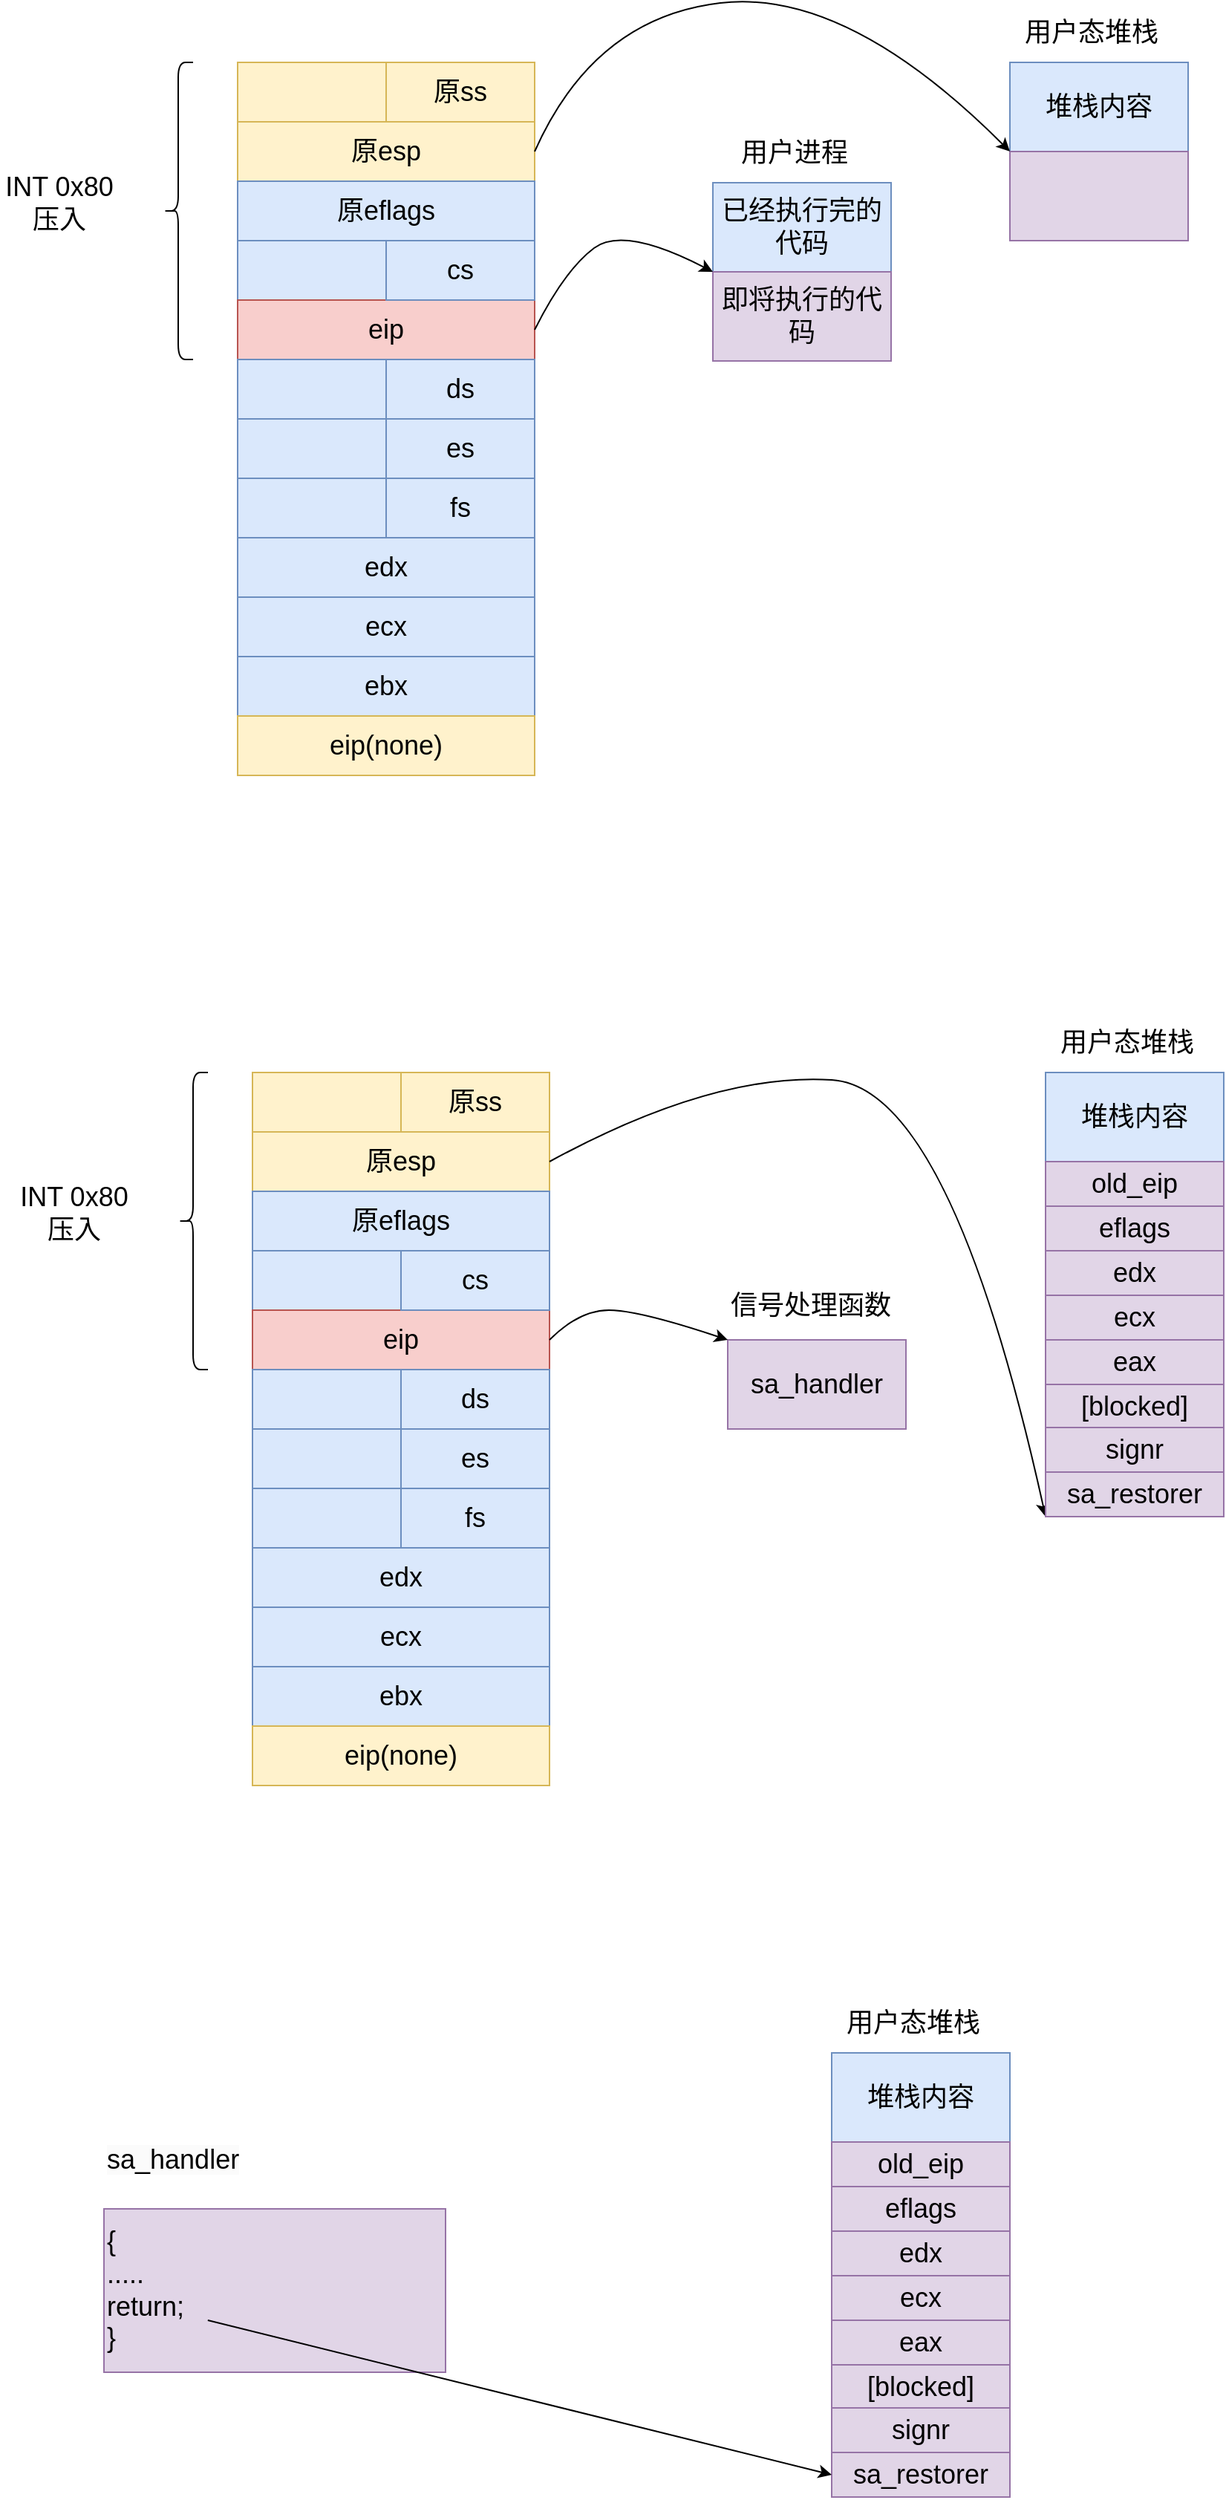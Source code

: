 <mxfile version="20.8.16" type="device"><diagram name="第 1 页" id="8UMI5wfGpU9yhUyudxRB"><mxGraphModel dx="1367" dy="840" grid="1" gridSize="10" guides="1" tooltips="1" connect="1" arrows="1" fold="1" page="1" pageScale="1" pageWidth="827" pageHeight="1169" math="0" shadow="0"><root><mxCell id="0"/><mxCell id="1" parent="0"/><mxCell id="Ko70cHAh3hERmwU0dGHc-2" value="" style="rounded=0;whiteSpace=wrap;html=1;fillColor=#fff2cc;strokeColor=#d6b656;" vertex="1" parent="1"><mxGeometry x="160" y="120" width="100" height="40" as="geometry"/></mxCell><mxCell id="Ko70cHAh3hERmwU0dGHc-3" value="&lt;font style=&quot;font-size: 18px;&quot;&gt;原ss&lt;/font&gt;" style="rounded=0;whiteSpace=wrap;html=1;fillColor=#fff2cc;strokeColor=#d6b656;" vertex="1" parent="1"><mxGeometry x="260" y="120" width="100" height="40" as="geometry"/></mxCell><mxCell id="Ko70cHAh3hERmwU0dGHc-4" value="&lt;font style=&quot;font-size: 18px;&quot;&gt;原esp&lt;/font&gt;" style="rounded=0;whiteSpace=wrap;html=1;fillColor=#fff2cc;strokeColor=#d6b656;" vertex="1" parent="1"><mxGeometry x="160" y="160" width="200" height="40" as="geometry"/></mxCell><mxCell id="Ko70cHAh3hERmwU0dGHc-5" value="&lt;font style=&quot;font-size: 18px;&quot;&gt;原eflags&lt;/font&gt;" style="rounded=0;whiteSpace=wrap;html=1;fillColor=#dae8fc;strokeColor=#6c8ebf;" vertex="1" parent="1"><mxGeometry x="160" y="200" width="200" height="40" as="geometry"/></mxCell><mxCell id="Ko70cHAh3hERmwU0dGHc-6" value="" style="rounded=0;whiteSpace=wrap;html=1;fillColor=#dae8fc;strokeColor=#6c8ebf;" vertex="1" parent="1"><mxGeometry x="160" y="240" width="100" height="40" as="geometry"/></mxCell><mxCell id="Ko70cHAh3hERmwU0dGHc-8" value="&lt;font style=&quot;font-size: 18px;&quot;&gt;cs&lt;/font&gt;" style="rounded=0;whiteSpace=wrap;html=1;fillColor=#fff2cc;strokeColor=#d6b656;" vertex="1" parent="1"><mxGeometry x="260" y="240" width="100" height="40" as="geometry"/></mxCell><mxCell id="Ko70cHAh3hERmwU0dGHc-9" value="&lt;font style=&quot;font-size: 18px;&quot;&gt;eip&lt;/font&gt;" style="rounded=0;whiteSpace=wrap;html=1;fillColor=#f8cecc;strokeColor=#b85450;" vertex="1" parent="1"><mxGeometry x="160" y="280" width="200" height="40" as="geometry"/></mxCell><mxCell id="Ko70cHAh3hERmwU0dGHc-10" value="&lt;font style=&quot;font-size: 18px;&quot;&gt;cs&lt;/font&gt;" style="rounded=0;whiteSpace=wrap;html=1;fillColor=#dae8fc;strokeColor=#6c8ebf;" vertex="1" parent="1"><mxGeometry x="260" y="240" width="100" height="40" as="geometry"/></mxCell><mxCell id="Ko70cHAh3hERmwU0dGHc-11" value="" style="rounded=0;whiteSpace=wrap;html=1;fillColor=#dae8fc;strokeColor=#6c8ebf;" vertex="1" parent="1"><mxGeometry x="160" y="320" width="100" height="40" as="geometry"/></mxCell><mxCell id="Ko70cHAh3hERmwU0dGHc-12" value="&lt;font style=&quot;font-size: 18px;&quot;&gt;ds&lt;/font&gt;" style="rounded=0;whiteSpace=wrap;html=1;fillColor=#dae8fc;strokeColor=#6c8ebf;" vertex="1" parent="1"><mxGeometry x="260" y="320" width="100" height="40" as="geometry"/></mxCell><mxCell id="Ko70cHAh3hERmwU0dGHc-13" value="" style="rounded=0;whiteSpace=wrap;html=1;fillColor=#dae8fc;strokeColor=#6c8ebf;" vertex="1" parent="1"><mxGeometry x="160" y="360" width="100" height="40" as="geometry"/></mxCell><mxCell id="Ko70cHAh3hERmwU0dGHc-14" value="&lt;font style=&quot;font-size: 18px;&quot;&gt;es&lt;/font&gt;" style="rounded=0;whiteSpace=wrap;html=1;fillColor=#dae8fc;strokeColor=#6c8ebf;" vertex="1" parent="1"><mxGeometry x="260" y="360" width="100" height="40" as="geometry"/></mxCell><mxCell id="Ko70cHAh3hERmwU0dGHc-15" value="" style="rounded=0;whiteSpace=wrap;html=1;fillColor=#dae8fc;strokeColor=#6c8ebf;" vertex="1" parent="1"><mxGeometry x="160" y="400" width="100" height="40" as="geometry"/></mxCell><mxCell id="Ko70cHAh3hERmwU0dGHc-16" value="&lt;font style=&quot;font-size: 18px;&quot;&gt;fs&lt;/font&gt;" style="rounded=0;whiteSpace=wrap;html=1;fillColor=#dae8fc;strokeColor=#6c8ebf;" vertex="1" parent="1"><mxGeometry x="260" y="400" width="100" height="40" as="geometry"/></mxCell><mxCell id="Ko70cHAh3hERmwU0dGHc-17" value="&lt;font style=&quot;font-size: 18px;&quot;&gt;edx&lt;/font&gt;" style="rounded=0;whiteSpace=wrap;html=1;fillColor=#dae8fc;strokeColor=#6c8ebf;" vertex="1" parent="1"><mxGeometry x="160" y="440" width="200" height="40" as="geometry"/></mxCell><mxCell id="Ko70cHAh3hERmwU0dGHc-18" value="&lt;font style=&quot;font-size: 18px;&quot;&gt;ecx&lt;/font&gt;" style="rounded=0;whiteSpace=wrap;html=1;fillColor=#dae8fc;strokeColor=#6c8ebf;" vertex="1" parent="1"><mxGeometry x="160" y="480" width="200" height="40" as="geometry"/></mxCell><mxCell id="Ko70cHAh3hERmwU0dGHc-19" value="&lt;font style=&quot;font-size: 18px;&quot;&gt;ebx&lt;/font&gt;" style="rounded=0;whiteSpace=wrap;html=1;fillColor=#dae8fc;strokeColor=#6c8ebf;" vertex="1" parent="1"><mxGeometry x="160" y="520" width="200" height="40" as="geometry"/></mxCell><mxCell id="Ko70cHAh3hERmwU0dGHc-20" value="&lt;font style=&quot;font-size: 18px;&quot;&gt;eip(none)&lt;/font&gt;" style="rounded=0;whiteSpace=wrap;html=1;fillColor=#fff2cc;strokeColor=#d6b656;" vertex="1" parent="1"><mxGeometry x="160" y="560" width="200" height="40" as="geometry"/></mxCell><mxCell id="Ko70cHAh3hERmwU0dGHc-22" value="已经执行完的代码" style="rounded=0;whiteSpace=wrap;html=1;fontSize=18;fillColor=#dae8fc;strokeColor=#6c8ebf;" vertex="1" parent="1"><mxGeometry x="480" y="201" width="120" height="60" as="geometry"/></mxCell><mxCell id="Ko70cHAh3hERmwU0dGHc-23" value="即将执行的代码" style="rounded=0;whiteSpace=wrap;html=1;fontSize=18;fillColor=#e1d5e7;strokeColor=#9673a6;" vertex="1" parent="1"><mxGeometry x="480" y="261" width="120" height="60" as="geometry"/></mxCell><mxCell id="Ko70cHAh3hERmwU0dGHc-25" value="用户进程" style="text;strokeColor=none;align=center;fillColor=none;html=1;verticalAlign=middle;whiteSpace=wrap;rounded=0;fontSize=18;" vertex="1" parent="1"><mxGeometry x="480" y="166" width="110" height="30" as="geometry"/></mxCell><mxCell id="Ko70cHAh3hERmwU0dGHc-26" value="" style="curved=1;endArrow=classic;html=1;rounded=0;fontSize=18;exitX=1;exitY=0.5;exitDx=0;exitDy=0;entryX=0;entryY=0;entryDx=0;entryDy=0;" edge="1" parent="1" source="Ko70cHAh3hERmwU0dGHc-9" target="Ko70cHAh3hERmwU0dGHc-23"><mxGeometry width="50" height="50" relative="1" as="geometry"><mxPoint x="430" y="350" as="sourcePoint"/><mxPoint x="480" y="300" as="targetPoint"/><Array as="points"><mxPoint x="380" y="260"/><mxPoint x="420" y="230"/></Array></mxGeometry></mxCell><mxCell id="Ko70cHAh3hERmwU0dGHc-27" value="" style="shape=curlyBracket;whiteSpace=wrap;html=1;rounded=1;labelPosition=left;verticalLabelPosition=middle;align=right;verticalAlign=middle;fontSize=18;" vertex="1" parent="1"><mxGeometry x="110" y="120" width="20" height="200" as="geometry"/></mxCell><mxCell id="Ko70cHAh3hERmwU0dGHc-28" value="堆栈内容" style="rounded=0;whiteSpace=wrap;html=1;fontSize=18;fillColor=#dae8fc;strokeColor=#6c8ebf;" vertex="1" parent="1"><mxGeometry x="680" y="120" width="120" height="60" as="geometry"/></mxCell><mxCell id="Ko70cHAh3hERmwU0dGHc-29" value="" style="rounded=0;whiteSpace=wrap;html=1;fontSize=18;fillColor=#e1d5e7;strokeColor=#9673a6;" vertex="1" parent="1"><mxGeometry x="680" y="180" width="120" height="60" as="geometry"/></mxCell><mxCell id="Ko70cHAh3hERmwU0dGHc-30" value="用户态堆栈" style="text;strokeColor=none;align=center;fillColor=none;html=1;verticalAlign=middle;whiteSpace=wrap;rounded=0;fontSize=18;" vertex="1" parent="1"><mxGeometry x="680" y="85" width="110" height="30" as="geometry"/></mxCell><mxCell id="Ko70cHAh3hERmwU0dGHc-31" value="" style="curved=1;endArrow=classic;html=1;rounded=0;fontSize=18;exitX=1;exitY=0.5;exitDx=0;exitDy=0;entryX=0;entryY=1;entryDx=0;entryDy=0;" edge="1" parent="1" source="Ko70cHAh3hERmwU0dGHc-4" target="Ko70cHAh3hERmwU0dGHc-28"><mxGeometry width="50" height="50" relative="1" as="geometry"><mxPoint x="400" y="140" as="sourcePoint"/><mxPoint x="450" y="90" as="targetPoint"/><Array as="points"><mxPoint x="400" y="90"/><mxPoint x="570" y="70"/></Array></mxGeometry></mxCell><mxCell id="Ko70cHAh3hERmwU0dGHc-32" value="INT 0x80压入" style="text;strokeColor=none;align=center;fillColor=none;html=1;verticalAlign=middle;whiteSpace=wrap;rounded=0;fontSize=18;" vertex="1" parent="1"><mxGeometry y="200" width="80" height="30" as="geometry"/></mxCell><mxCell id="Ko70cHAh3hERmwU0dGHc-33" value="" style="rounded=0;whiteSpace=wrap;html=1;fillColor=#fff2cc;strokeColor=#d6b656;" vertex="1" parent="1"><mxGeometry x="170" y="800" width="100" height="40" as="geometry"/></mxCell><mxCell id="Ko70cHAh3hERmwU0dGHc-34" value="&lt;font style=&quot;font-size: 18px;&quot;&gt;原ss&lt;/font&gt;" style="rounded=0;whiteSpace=wrap;html=1;fillColor=#fff2cc;strokeColor=#d6b656;" vertex="1" parent="1"><mxGeometry x="270" y="800" width="100" height="40" as="geometry"/></mxCell><mxCell id="Ko70cHAh3hERmwU0dGHc-35" value="&lt;font style=&quot;font-size: 18px;&quot;&gt;原esp&lt;/font&gt;" style="rounded=0;whiteSpace=wrap;html=1;fillColor=#fff2cc;strokeColor=#d6b656;" vertex="1" parent="1"><mxGeometry x="170" y="840" width="200" height="40" as="geometry"/></mxCell><mxCell id="Ko70cHAh3hERmwU0dGHc-36" value="&lt;font style=&quot;font-size: 18px;&quot;&gt;原eflags&lt;/font&gt;" style="rounded=0;whiteSpace=wrap;html=1;fillColor=#dae8fc;strokeColor=#6c8ebf;" vertex="1" parent="1"><mxGeometry x="170" y="880" width="200" height="40" as="geometry"/></mxCell><mxCell id="Ko70cHAh3hERmwU0dGHc-37" value="" style="rounded=0;whiteSpace=wrap;html=1;fillColor=#dae8fc;strokeColor=#6c8ebf;" vertex="1" parent="1"><mxGeometry x="170" y="920" width="100" height="40" as="geometry"/></mxCell><mxCell id="Ko70cHAh3hERmwU0dGHc-38" value="&lt;font style=&quot;font-size: 18px;&quot;&gt;cs&lt;/font&gt;" style="rounded=0;whiteSpace=wrap;html=1;fillColor=#fff2cc;strokeColor=#d6b656;" vertex="1" parent="1"><mxGeometry x="270" y="920" width="100" height="40" as="geometry"/></mxCell><mxCell id="Ko70cHAh3hERmwU0dGHc-39" value="&lt;font style=&quot;font-size: 18px;&quot;&gt;eip&lt;/font&gt;" style="rounded=0;whiteSpace=wrap;html=1;fillColor=#f8cecc;strokeColor=#b85450;" vertex="1" parent="1"><mxGeometry x="170" y="960" width="200" height="40" as="geometry"/></mxCell><mxCell id="Ko70cHAh3hERmwU0dGHc-40" value="&lt;font style=&quot;font-size: 18px;&quot;&gt;cs&lt;/font&gt;" style="rounded=0;whiteSpace=wrap;html=1;fillColor=#dae8fc;strokeColor=#6c8ebf;" vertex="1" parent="1"><mxGeometry x="270" y="920" width="100" height="40" as="geometry"/></mxCell><mxCell id="Ko70cHAh3hERmwU0dGHc-41" value="" style="rounded=0;whiteSpace=wrap;html=1;fillColor=#dae8fc;strokeColor=#6c8ebf;" vertex="1" parent="1"><mxGeometry x="170" y="1000" width="100" height="40" as="geometry"/></mxCell><mxCell id="Ko70cHAh3hERmwU0dGHc-42" value="&lt;font style=&quot;font-size: 18px;&quot;&gt;ds&lt;/font&gt;" style="rounded=0;whiteSpace=wrap;html=1;fillColor=#dae8fc;strokeColor=#6c8ebf;" vertex="1" parent="1"><mxGeometry x="270" y="1000" width="100" height="40" as="geometry"/></mxCell><mxCell id="Ko70cHAh3hERmwU0dGHc-43" value="" style="rounded=0;whiteSpace=wrap;html=1;fillColor=#dae8fc;strokeColor=#6c8ebf;" vertex="1" parent="1"><mxGeometry x="170" y="1040" width="100" height="40" as="geometry"/></mxCell><mxCell id="Ko70cHAh3hERmwU0dGHc-44" value="&lt;font style=&quot;font-size: 18px;&quot;&gt;es&lt;/font&gt;" style="rounded=0;whiteSpace=wrap;html=1;fillColor=#dae8fc;strokeColor=#6c8ebf;" vertex="1" parent="1"><mxGeometry x="270" y="1040" width="100" height="40" as="geometry"/></mxCell><mxCell id="Ko70cHAh3hERmwU0dGHc-45" value="" style="rounded=0;whiteSpace=wrap;html=1;fillColor=#dae8fc;strokeColor=#6c8ebf;" vertex="1" parent="1"><mxGeometry x="170" y="1080" width="100" height="40" as="geometry"/></mxCell><mxCell id="Ko70cHAh3hERmwU0dGHc-46" value="&lt;font style=&quot;font-size: 18px;&quot;&gt;fs&lt;/font&gt;" style="rounded=0;whiteSpace=wrap;html=1;fillColor=#dae8fc;strokeColor=#6c8ebf;" vertex="1" parent="1"><mxGeometry x="270" y="1080" width="100" height="40" as="geometry"/></mxCell><mxCell id="Ko70cHAh3hERmwU0dGHc-47" value="&lt;font style=&quot;font-size: 18px;&quot;&gt;edx&lt;/font&gt;" style="rounded=0;whiteSpace=wrap;html=1;fillColor=#dae8fc;strokeColor=#6c8ebf;" vertex="1" parent="1"><mxGeometry x="170" y="1120" width="200" height="40" as="geometry"/></mxCell><mxCell id="Ko70cHAh3hERmwU0dGHc-48" value="&lt;font style=&quot;font-size: 18px;&quot;&gt;ecx&lt;/font&gt;" style="rounded=0;whiteSpace=wrap;html=1;fillColor=#dae8fc;strokeColor=#6c8ebf;" vertex="1" parent="1"><mxGeometry x="170" y="1160" width="200" height="40" as="geometry"/></mxCell><mxCell id="Ko70cHAh3hERmwU0dGHc-49" value="&lt;font style=&quot;font-size: 18px;&quot;&gt;ebx&lt;/font&gt;" style="rounded=0;whiteSpace=wrap;html=1;fillColor=#dae8fc;strokeColor=#6c8ebf;" vertex="1" parent="1"><mxGeometry x="170" y="1200" width="200" height="40" as="geometry"/></mxCell><mxCell id="Ko70cHAh3hERmwU0dGHc-50" value="&lt;font style=&quot;font-size: 18px;&quot;&gt;eip(none)&lt;/font&gt;" style="rounded=0;whiteSpace=wrap;html=1;fillColor=#fff2cc;strokeColor=#d6b656;" vertex="1" parent="1"><mxGeometry x="170" y="1240" width="200" height="40" as="geometry"/></mxCell><mxCell id="Ko70cHAh3hERmwU0dGHc-52" value="sa_handler" style="rounded=0;whiteSpace=wrap;html=1;fontSize=18;fillColor=#e1d5e7;strokeColor=#9673a6;" vertex="1" parent="1"><mxGeometry x="490" y="980" width="120" height="60" as="geometry"/></mxCell><mxCell id="Ko70cHAh3hERmwU0dGHc-54" value="" style="curved=1;endArrow=classic;html=1;rounded=0;fontSize=18;exitX=1;exitY=0.5;exitDx=0;exitDy=0;entryX=0;entryY=0;entryDx=0;entryDy=0;" edge="1" parent="1" source="Ko70cHAh3hERmwU0dGHc-39" target="Ko70cHAh3hERmwU0dGHc-52"><mxGeometry width="50" height="50" relative="1" as="geometry"><mxPoint x="440" y="1030" as="sourcePoint"/><mxPoint x="490" y="980" as="targetPoint"/><Array as="points"><mxPoint x="390" y="960"/><mxPoint x="430" y="960"/></Array></mxGeometry></mxCell><mxCell id="Ko70cHAh3hERmwU0dGHc-55" value="" style="shape=curlyBracket;whiteSpace=wrap;html=1;rounded=1;labelPosition=left;verticalLabelPosition=middle;align=right;verticalAlign=middle;fontSize=18;" vertex="1" parent="1"><mxGeometry x="120" y="800" width="20" height="200" as="geometry"/></mxCell><mxCell id="Ko70cHAh3hERmwU0dGHc-56" value="堆栈内容" style="rounded=0;whiteSpace=wrap;html=1;fontSize=18;fillColor=#dae8fc;strokeColor=#6c8ebf;" vertex="1" parent="1"><mxGeometry x="704" y="800" width="120" height="60" as="geometry"/></mxCell><mxCell id="Ko70cHAh3hERmwU0dGHc-57" value="old_eip" style="rounded=0;whiteSpace=wrap;html=1;fontSize=18;fillColor=#e1d5e7;strokeColor=#9673a6;" vertex="1" parent="1"><mxGeometry x="704" y="860" width="120" height="30" as="geometry"/></mxCell><mxCell id="Ko70cHAh3hERmwU0dGHc-58" value="用户态堆栈" style="text;strokeColor=none;align=center;fillColor=none;html=1;verticalAlign=middle;whiteSpace=wrap;rounded=0;fontSize=18;" vertex="1" parent="1"><mxGeometry x="704" y="765" width="110" height="30" as="geometry"/></mxCell><mxCell id="Ko70cHAh3hERmwU0dGHc-59" value="" style="curved=1;endArrow=classic;html=1;rounded=0;fontSize=18;exitX=1;exitY=0.5;exitDx=0;exitDy=0;entryX=0;entryY=1;entryDx=0;entryDy=0;" edge="1" parent="1" source="Ko70cHAh3hERmwU0dGHc-35" target="Ko70cHAh3hERmwU0dGHc-68"><mxGeometry width="50" height="50" relative="1" as="geometry"><mxPoint x="410" y="820" as="sourcePoint"/><mxPoint x="460" y="770" as="targetPoint"/><Array as="points"><mxPoint x="480" y="800"/><mxPoint x="640" y="810"/></Array></mxGeometry></mxCell><mxCell id="Ko70cHAh3hERmwU0dGHc-60" value="INT 0x80压入" style="text;strokeColor=none;align=center;fillColor=none;html=1;verticalAlign=middle;whiteSpace=wrap;rounded=0;fontSize=18;" vertex="1" parent="1"><mxGeometry x="10" y="880" width="80" height="30" as="geometry"/></mxCell><mxCell id="Ko70cHAh3hERmwU0dGHc-61" value="&lt;div style=&quot;text-align: center;&quot;&gt;信号处理函数&lt;/div&gt;" style="text;whiteSpace=wrap;html=1;fontSize=18;" vertex="1" parent="1"><mxGeometry x="490" y="940" width="120" height="50" as="geometry"/></mxCell><mxCell id="Ko70cHAh3hERmwU0dGHc-62" value="eflags" style="rounded=0;whiteSpace=wrap;html=1;fontSize=18;fillColor=#e1d5e7;strokeColor=#9673a6;" vertex="1" parent="1"><mxGeometry x="704" y="890" width="120" height="30" as="geometry"/></mxCell><mxCell id="Ko70cHAh3hERmwU0dGHc-63" value="edx" style="rounded=0;whiteSpace=wrap;html=1;fontSize=18;fillColor=#e1d5e7;strokeColor=#9673a6;" vertex="1" parent="1"><mxGeometry x="704" y="920" width="120" height="30" as="geometry"/></mxCell><mxCell id="Ko70cHAh3hERmwU0dGHc-64" value="ecx" style="rounded=0;whiteSpace=wrap;html=1;fontSize=18;fillColor=#e1d5e7;strokeColor=#9673a6;" vertex="1" parent="1"><mxGeometry x="704" y="950" width="120" height="30" as="geometry"/></mxCell><mxCell id="Ko70cHAh3hERmwU0dGHc-65" value="[blocked]" style="rounded=0;whiteSpace=wrap;html=1;fontSize=18;fillColor=#e1d5e7;strokeColor=#9673a6;" vertex="1" parent="1"><mxGeometry x="704" y="1010" width="120" height="30" as="geometry"/></mxCell><mxCell id="Ko70cHAh3hERmwU0dGHc-67" value="signr" style="rounded=0;whiteSpace=wrap;html=1;fontSize=18;fillColor=#e1d5e7;strokeColor=#9673a6;" vertex="1" parent="1"><mxGeometry x="704" y="1039" width="120" height="30" as="geometry"/></mxCell><mxCell id="Ko70cHAh3hERmwU0dGHc-68" value="sa_restorer" style="rounded=0;whiteSpace=wrap;html=1;fontSize=18;fillColor=#e1d5e7;strokeColor=#9673a6;" vertex="1" parent="1"><mxGeometry x="704" y="1069" width="120" height="30" as="geometry"/></mxCell><mxCell id="Ko70cHAh3hERmwU0dGHc-69" value="eax" style="rounded=0;whiteSpace=wrap;html=1;fontSize=18;fillColor=#e1d5e7;strokeColor=#9673a6;" vertex="1" parent="1"><mxGeometry x="704" y="980" width="120" height="30" as="geometry"/></mxCell><mxCell id="Ko70cHAh3hERmwU0dGHc-70" value="{&lt;br&gt;.....&lt;br&gt;return;&lt;br&gt;}&lt;br&gt;" style="rounded=0;whiteSpace=wrap;html=1;fontSize=18;fillColor=#e1d5e7;strokeColor=#9673a6;align=left;" vertex="1" parent="1"><mxGeometry x="70" y="1565" width="230" height="110" as="geometry"/></mxCell><mxCell id="Ko70cHAh3hERmwU0dGHc-71" value="&lt;span style=&quot;color: rgb(0, 0, 0); font-family: Helvetica; font-size: 18px; font-style: normal; font-variant-ligatures: normal; font-variant-caps: normal; font-weight: 400; letter-spacing: normal; orphans: 2; text-align: center; text-indent: 0px; text-transform: none; widows: 2; word-spacing: 0px; -webkit-text-stroke-width: 0px; background-color: rgb(251, 251, 251); text-decoration-thickness: initial; text-decoration-style: initial; text-decoration-color: initial; float: none; display: inline !important;&quot;&gt;sa_handler&lt;/span&gt;" style="text;whiteSpace=wrap;html=1;fontSize=18;" vertex="1" parent="1"><mxGeometry x="70" y="1515" width="120" height="50" as="geometry"/></mxCell><mxCell id="Ko70cHAh3hERmwU0dGHc-72" value="堆栈内容" style="rounded=0;whiteSpace=wrap;html=1;fontSize=18;fillColor=#dae8fc;strokeColor=#6c8ebf;" vertex="1" parent="1"><mxGeometry x="560" y="1460" width="120" height="60" as="geometry"/></mxCell><mxCell id="Ko70cHAh3hERmwU0dGHc-73" value="old_eip" style="rounded=0;whiteSpace=wrap;html=1;fontSize=18;fillColor=#e1d5e7;strokeColor=#9673a6;" vertex="1" parent="1"><mxGeometry x="560" y="1520" width="120" height="30" as="geometry"/></mxCell><mxCell id="Ko70cHAh3hERmwU0dGHc-74" value="用户态堆栈" style="text;strokeColor=none;align=center;fillColor=none;html=1;verticalAlign=middle;whiteSpace=wrap;rounded=0;fontSize=18;" vertex="1" parent="1"><mxGeometry x="560" y="1425" width="110" height="30" as="geometry"/></mxCell><mxCell id="Ko70cHAh3hERmwU0dGHc-75" value="eflags" style="rounded=0;whiteSpace=wrap;html=1;fontSize=18;fillColor=#e1d5e7;strokeColor=#9673a6;" vertex="1" parent="1"><mxGeometry x="560" y="1550" width="120" height="30" as="geometry"/></mxCell><mxCell id="Ko70cHAh3hERmwU0dGHc-76" value="edx" style="rounded=0;whiteSpace=wrap;html=1;fontSize=18;fillColor=#e1d5e7;strokeColor=#9673a6;" vertex="1" parent="1"><mxGeometry x="560" y="1580" width="120" height="30" as="geometry"/></mxCell><mxCell id="Ko70cHAh3hERmwU0dGHc-77" value="ecx" style="rounded=0;whiteSpace=wrap;html=1;fontSize=18;fillColor=#e1d5e7;strokeColor=#9673a6;" vertex="1" parent="1"><mxGeometry x="560" y="1610" width="120" height="30" as="geometry"/></mxCell><mxCell id="Ko70cHAh3hERmwU0dGHc-78" value="[blocked]" style="rounded=0;whiteSpace=wrap;html=1;fontSize=18;fillColor=#e1d5e7;strokeColor=#9673a6;" vertex="1" parent="1"><mxGeometry x="560" y="1670" width="120" height="30" as="geometry"/></mxCell><mxCell id="Ko70cHAh3hERmwU0dGHc-79" value="signr" style="rounded=0;whiteSpace=wrap;html=1;fontSize=18;fillColor=#e1d5e7;strokeColor=#9673a6;" vertex="1" parent="1"><mxGeometry x="560" y="1699" width="120" height="30" as="geometry"/></mxCell><mxCell id="Ko70cHAh3hERmwU0dGHc-80" value="sa_restorer" style="rounded=0;whiteSpace=wrap;html=1;fontSize=18;fillColor=#e1d5e7;strokeColor=#9673a6;" vertex="1" parent="1"><mxGeometry x="560" y="1729" width="120" height="30" as="geometry"/></mxCell><mxCell id="Ko70cHAh3hERmwU0dGHc-81" value="eax" style="rounded=0;whiteSpace=wrap;html=1;fontSize=18;fillColor=#e1d5e7;strokeColor=#9673a6;" vertex="1" parent="1"><mxGeometry x="560" y="1640" width="120" height="30" as="geometry"/></mxCell><mxCell id="Ko70cHAh3hERmwU0dGHc-83" value="" style="endArrow=classic;html=1;rounded=0;fontSize=18;entryX=0;entryY=0.5;entryDx=0;entryDy=0;exitX=0.304;exitY=0.682;exitDx=0;exitDy=0;exitPerimeter=0;" edge="1" parent="1" source="Ko70cHAh3hERmwU0dGHc-70" target="Ko70cHAh3hERmwU0dGHc-80"><mxGeometry width="50" height="50" relative="1" as="geometry"><mxPoint x="210" y="1770" as="sourcePoint"/><mxPoint x="260" y="1720" as="targetPoint"/></mxGeometry></mxCell></root></mxGraphModel></diagram></mxfile>